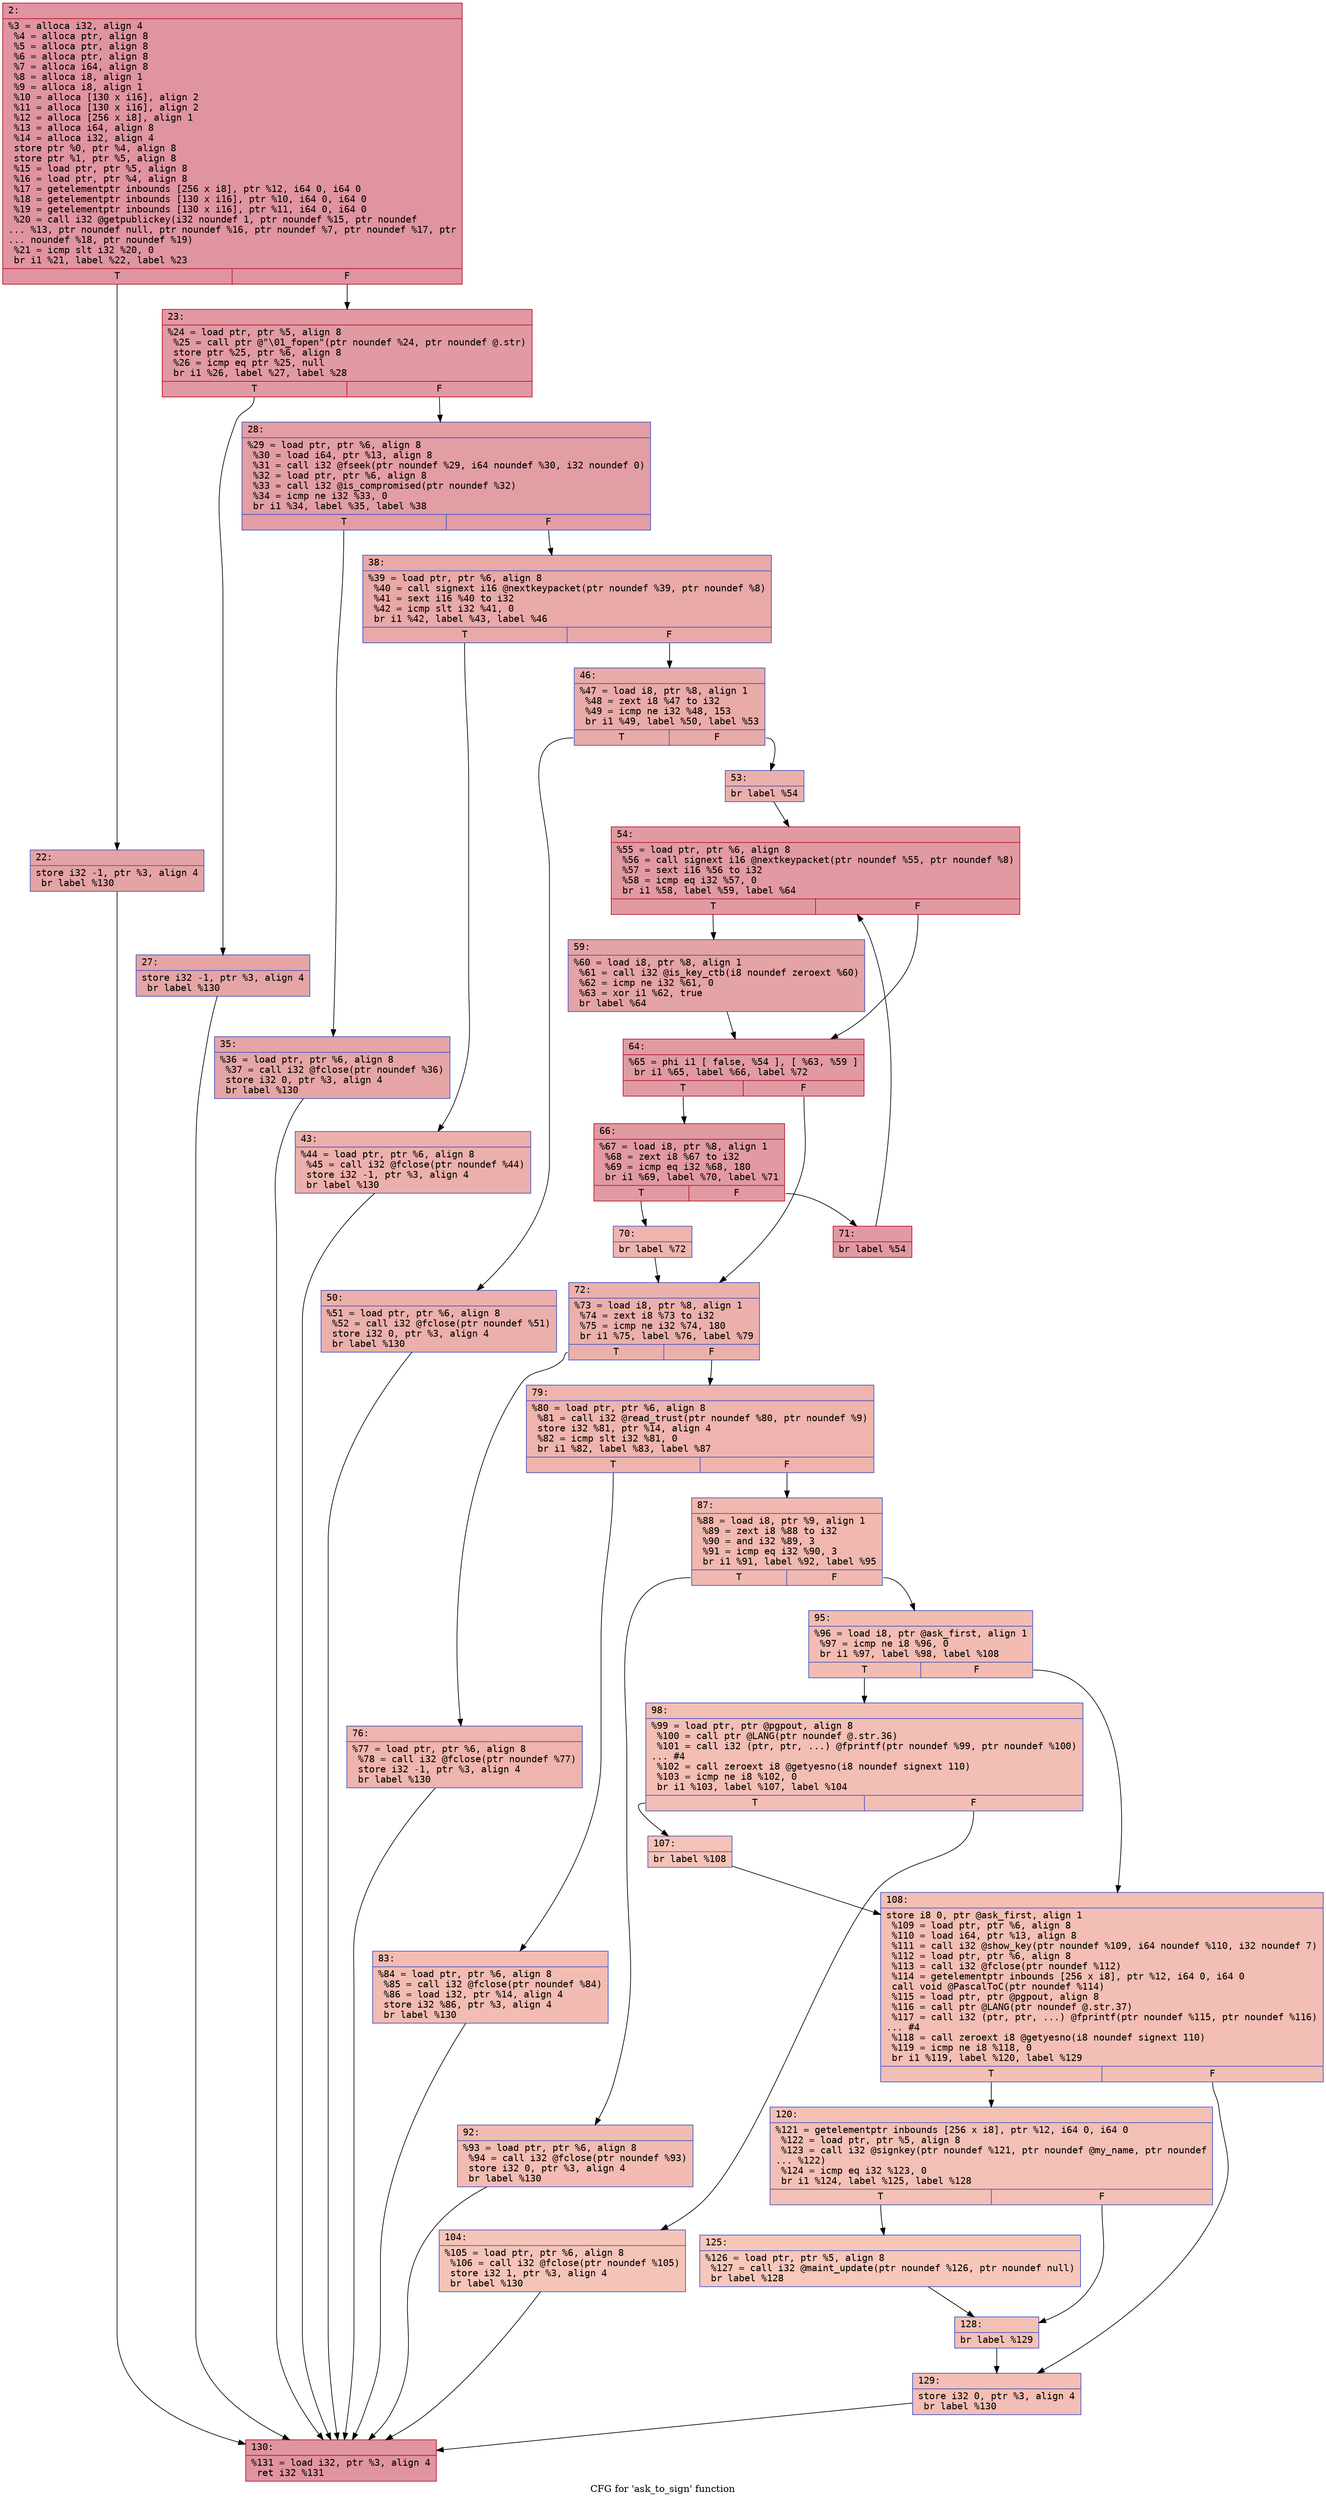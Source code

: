digraph "CFG for 'ask_to_sign' function" {
	label="CFG for 'ask_to_sign' function";

	Node0x600001f73070 [shape=record,color="#b70d28ff", style=filled, fillcolor="#b70d2870" fontname="Courier",label="{2:\l|  %3 = alloca i32, align 4\l  %4 = alloca ptr, align 8\l  %5 = alloca ptr, align 8\l  %6 = alloca ptr, align 8\l  %7 = alloca i64, align 8\l  %8 = alloca i8, align 1\l  %9 = alloca i8, align 1\l  %10 = alloca [130 x i16], align 2\l  %11 = alloca [130 x i16], align 2\l  %12 = alloca [256 x i8], align 1\l  %13 = alloca i64, align 8\l  %14 = alloca i32, align 4\l  store ptr %0, ptr %4, align 8\l  store ptr %1, ptr %5, align 8\l  %15 = load ptr, ptr %5, align 8\l  %16 = load ptr, ptr %4, align 8\l  %17 = getelementptr inbounds [256 x i8], ptr %12, i64 0, i64 0\l  %18 = getelementptr inbounds [130 x i16], ptr %10, i64 0, i64 0\l  %19 = getelementptr inbounds [130 x i16], ptr %11, i64 0, i64 0\l  %20 = call i32 @getpublickey(i32 noundef 1, ptr noundef %15, ptr noundef\l... %13, ptr noundef null, ptr noundef %16, ptr noundef %7, ptr noundef %17, ptr\l... noundef %18, ptr noundef %19)\l  %21 = icmp slt i32 %20, 0\l  br i1 %21, label %22, label %23\l|{<s0>T|<s1>F}}"];
	Node0x600001f73070:s0 -> Node0x600001f730c0[tooltip="2 -> 22\nProbability 37.50%" ];
	Node0x600001f73070:s1 -> Node0x600001f73110[tooltip="2 -> 23\nProbability 62.50%" ];
	Node0x600001f730c0 [shape=record,color="#3d50c3ff", style=filled, fillcolor="#c32e3170" fontname="Courier",label="{22:\l|  store i32 -1, ptr %3, align 4\l  br label %130\l}"];
	Node0x600001f730c0 -> Node0x600001f73a70[tooltip="22 -> 130\nProbability 100.00%" ];
	Node0x600001f73110 [shape=record,color="#b70d28ff", style=filled, fillcolor="#bb1b2c70" fontname="Courier",label="{23:\l|  %24 = load ptr, ptr %5, align 8\l  %25 = call ptr @\"\\01_fopen\"(ptr noundef %24, ptr noundef @.str)\l  store ptr %25, ptr %6, align 8\l  %26 = icmp eq ptr %25, null\l  br i1 %26, label %27, label %28\l|{<s0>T|<s1>F}}"];
	Node0x600001f73110:s0 -> Node0x600001f73160[tooltip="23 -> 27\nProbability 37.50%" ];
	Node0x600001f73110:s1 -> Node0x600001f731b0[tooltip="23 -> 28\nProbability 62.50%" ];
	Node0x600001f73160 [shape=record,color="#3d50c3ff", style=filled, fillcolor="#c5333470" fontname="Courier",label="{27:\l|  store i32 -1, ptr %3, align 4\l  br label %130\l}"];
	Node0x600001f73160 -> Node0x600001f73a70[tooltip="27 -> 130\nProbability 100.00%" ];
	Node0x600001f731b0 [shape=record,color="#3d50c3ff", style=filled, fillcolor="#be242e70" fontname="Courier",label="{28:\l|  %29 = load ptr, ptr %6, align 8\l  %30 = load i64, ptr %13, align 8\l  %31 = call i32 @fseek(ptr noundef %29, i64 noundef %30, i32 noundef 0)\l  %32 = load ptr, ptr %6, align 8\l  %33 = call i32 @is_compromised(ptr noundef %32)\l  %34 = icmp ne i32 %33, 0\l  br i1 %34, label %35, label %38\l|{<s0>T|<s1>F}}"];
	Node0x600001f731b0:s0 -> Node0x600001f73200[tooltip="28 -> 35\nProbability 62.50%" ];
	Node0x600001f731b0:s1 -> Node0x600001f73250[tooltip="28 -> 38\nProbability 37.50%" ];
	Node0x600001f73200 [shape=record,color="#3d50c3ff", style=filled, fillcolor="#c5333470" fontname="Courier",label="{35:\l|  %36 = load ptr, ptr %6, align 8\l  %37 = call i32 @fclose(ptr noundef %36)\l  store i32 0, ptr %3, align 4\l  br label %130\l}"];
	Node0x600001f73200 -> Node0x600001f73a70[tooltip="35 -> 130\nProbability 100.00%" ];
	Node0x600001f73250 [shape=record,color="#3d50c3ff", style=filled, fillcolor="#ca3b3770" fontname="Courier",label="{38:\l|  %39 = load ptr, ptr %6, align 8\l  %40 = call signext i16 @nextkeypacket(ptr noundef %39, ptr noundef %8)\l  %41 = sext i16 %40 to i32\l  %42 = icmp slt i32 %41, 0\l  br i1 %42, label %43, label %46\l|{<s0>T|<s1>F}}"];
	Node0x600001f73250:s0 -> Node0x600001f732a0[tooltip="38 -> 43\nProbability 37.50%" ];
	Node0x600001f73250:s1 -> Node0x600001f732f0[tooltip="38 -> 46\nProbability 62.50%" ];
	Node0x600001f732a0 [shape=record,color="#3d50c3ff", style=filled, fillcolor="#d24b4070" fontname="Courier",label="{43:\l|  %44 = load ptr, ptr %6, align 8\l  %45 = call i32 @fclose(ptr noundef %44)\l  store i32 -1, ptr %3, align 4\l  br label %130\l}"];
	Node0x600001f732a0 -> Node0x600001f73a70[tooltip="43 -> 130\nProbability 100.00%" ];
	Node0x600001f732f0 [shape=record,color="#3d50c3ff", style=filled, fillcolor="#cc403a70" fontname="Courier",label="{46:\l|  %47 = load i8, ptr %8, align 1\l  %48 = zext i8 %47 to i32\l  %49 = icmp ne i32 %48, 153\l  br i1 %49, label %50, label %53\l|{<s0>T|<s1>F}}"];
	Node0x600001f732f0:s0 -> Node0x600001f73340[tooltip="46 -> 50\nProbability 50.00%" ];
	Node0x600001f732f0:s1 -> Node0x600001f73390[tooltip="46 -> 53\nProbability 50.00%" ];
	Node0x600001f73340 [shape=record,color="#3d50c3ff", style=filled, fillcolor="#d24b4070" fontname="Courier",label="{50:\l|  %51 = load ptr, ptr %6, align 8\l  %52 = call i32 @fclose(ptr noundef %51)\l  store i32 0, ptr %3, align 4\l  br label %130\l}"];
	Node0x600001f73340 -> Node0x600001f73a70[tooltip="50 -> 130\nProbability 100.00%" ];
	Node0x600001f73390 [shape=record,color="#3d50c3ff", style=filled, fillcolor="#d24b4070" fontname="Courier",label="{53:\l|  br label %54\l}"];
	Node0x600001f73390 -> Node0x600001f733e0[tooltip="53 -> 54\nProbability 100.00%" ];
	Node0x600001f733e0 [shape=record,color="#b70d28ff", style=filled, fillcolor="#bb1b2c70" fontname="Courier",label="{54:\l|  %55 = load ptr, ptr %6, align 8\l  %56 = call signext i16 @nextkeypacket(ptr noundef %55, ptr noundef %8)\l  %57 = sext i16 %56 to i32\l  %58 = icmp eq i32 %57, 0\l  br i1 %58, label %59, label %64\l|{<s0>T|<s1>F}}"];
	Node0x600001f733e0:s0 -> Node0x600001f73430[tooltip="54 -> 59\nProbability 37.50%" ];
	Node0x600001f733e0:s1 -> Node0x600001f73480[tooltip="54 -> 64\nProbability 62.50%" ];
	Node0x600001f73430 [shape=record,color="#3d50c3ff", style=filled, fillcolor="#c32e3170" fontname="Courier",label="{59:\l|  %60 = load i8, ptr %8, align 1\l  %61 = call i32 @is_key_ctb(i8 noundef zeroext %60)\l  %62 = icmp ne i32 %61, 0\l  %63 = xor i1 %62, true\l  br label %64\l}"];
	Node0x600001f73430 -> Node0x600001f73480[tooltip="59 -> 64\nProbability 100.00%" ];
	Node0x600001f73480 [shape=record,color="#b70d28ff", style=filled, fillcolor="#bb1b2c70" fontname="Courier",label="{64:\l|  %65 = phi i1 [ false, %54 ], [ %63, %59 ]\l  br i1 %65, label %66, label %72\l|{<s0>T|<s1>F}}"];
	Node0x600001f73480:s0 -> Node0x600001f734d0[tooltip="64 -> 66\nProbability 96.88%" ];
	Node0x600001f73480:s1 -> Node0x600001f735c0[tooltip="64 -> 72\nProbability 3.12%" ];
	Node0x600001f734d0 [shape=record,color="#b70d28ff", style=filled, fillcolor="#bb1b2c70" fontname="Courier",label="{66:\l|  %67 = load i8, ptr %8, align 1\l  %68 = zext i8 %67 to i32\l  %69 = icmp eq i32 %68, 180\l  br i1 %69, label %70, label %71\l|{<s0>T|<s1>F}}"];
	Node0x600001f734d0:s0 -> Node0x600001f73520[tooltip="66 -> 70\nProbability 3.12%" ];
	Node0x600001f734d0:s1 -> Node0x600001f73570[tooltip="66 -> 71\nProbability 96.88%" ];
	Node0x600001f73520 [shape=record,color="#3d50c3ff", style=filled, fillcolor="#d8564670" fontname="Courier",label="{70:\l|  br label %72\l}"];
	Node0x600001f73520 -> Node0x600001f735c0[tooltip="70 -> 72\nProbability 100.00%" ];
	Node0x600001f73570 [shape=record,color="#b70d28ff", style=filled, fillcolor="#bb1b2c70" fontname="Courier",label="{71:\l|  br label %54\l}"];
	Node0x600001f73570 -> Node0x600001f733e0[tooltip="71 -> 54\nProbability 100.00%" ];
	Node0x600001f735c0 [shape=record,color="#3d50c3ff", style=filled, fillcolor="#d24b4070" fontname="Courier",label="{72:\l|  %73 = load i8, ptr %8, align 1\l  %74 = zext i8 %73 to i32\l  %75 = icmp ne i32 %74, 180\l  br i1 %75, label %76, label %79\l|{<s0>T|<s1>F}}"];
	Node0x600001f735c0:s0 -> Node0x600001f73610[tooltip="72 -> 76\nProbability 50.00%" ];
	Node0x600001f735c0:s1 -> Node0x600001f73660[tooltip="72 -> 79\nProbability 50.00%" ];
	Node0x600001f73610 [shape=record,color="#3d50c3ff", style=filled, fillcolor="#d8564670" fontname="Courier",label="{76:\l|  %77 = load ptr, ptr %6, align 8\l  %78 = call i32 @fclose(ptr noundef %77)\l  store i32 -1, ptr %3, align 4\l  br label %130\l}"];
	Node0x600001f73610 -> Node0x600001f73a70[tooltip="76 -> 130\nProbability 100.00%" ];
	Node0x600001f73660 [shape=record,color="#3d50c3ff", style=filled, fillcolor="#d8564670" fontname="Courier",label="{79:\l|  %80 = load ptr, ptr %6, align 8\l  %81 = call i32 @read_trust(ptr noundef %80, ptr noundef %9)\l  store i32 %81, ptr %14, align 4\l  %82 = icmp slt i32 %81, 0\l  br i1 %82, label %83, label %87\l|{<s0>T|<s1>F}}"];
	Node0x600001f73660:s0 -> Node0x600001f736b0[tooltip="79 -> 83\nProbability 37.50%" ];
	Node0x600001f73660:s1 -> Node0x600001f73700[tooltip="79 -> 87\nProbability 62.50%" ];
	Node0x600001f736b0 [shape=record,color="#3d50c3ff", style=filled, fillcolor="#e1675170" fontname="Courier",label="{83:\l|  %84 = load ptr, ptr %6, align 8\l  %85 = call i32 @fclose(ptr noundef %84)\l  %86 = load i32, ptr %14, align 4\l  store i32 %86, ptr %3, align 4\l  br label %130\l}"];
	Node0x600001f736b0 -> Node0x600001f73a70[tooltip="83 -> 130\nProbability 100.00%" ];
	Node0x600001f73700 [shape=record,color="#3d50c3ff", style=filled, fillcolor="#dc5d4a70" fontname="Courier",label="{87:\l|  %88 = load i8, ptr %9, align 1\l  %89 = zext i8 %88 to i32\l  %90 = and i32 %89, 3\l  %91 = icmp eq i32 %90, 3\l  br i1 %91, label %92, label %95\l|{<s0>T|<s1>F}}"];
	Node0x600001f73700:s0 -> Node0x600001f73750[tooltip="87 -> 92\nProbability 50.00%" ];
	Node0x600001f73700:s1 -> Node0x600001f737a0[tooltip="87 -> 95\nProbability 50.00%" ];
	Node0x600001f73750 [shape=record,color="#3d50c3ff", style=filled, fillcolor="#e1675170" fontname="Courier",label="{92:\l|  %93 = load ptr, ptr %6, align 8\l  %94 = call i32 @fclose(ptr noundef %93)\l  store i32 0, ptr %3, align 4\l  br label %130\l}"];
	Node0x600001f73750 -> Node0x600001f73a70[tooltip="92 -> 130\nProbability 100.00%" ];
	Node0x600001f737a0 [shape=record,color="#3d50c3ff", style=filled, fillcolor="#e1675170" fontname="Courier",label="{95:\l|  %96 = load i8, ptr @ask_first, align 1\l  %97 = icmp ne i8 %96, 0\l  br i1 %97, label %98, label %108\l|{<s0>T|<s1>F}}"];
	Node0x600001f737a0:s0 -> Node0x600001f737f0[tooltip="95 -> 98\nProbability 62.50%" ];
	Node0x600001f737a0:s1 -> Node0x600001f738e0[tooltip="95 -> 108\nProbability 37.50%" ];
	Node0x600001f737f0 [shape=record,color="#3d50c3ff", style=filled, fillcolor="#e36c5570" fontname="Courier",label="{98:\l|  %99 = load ptr, ptr @pgpout, align 8\l  %100 = call ptr @LANG(ptr noundef @.str.36)\l  %101 = call i32 (ptr, ptr, ...) @fprintf(ptr noundef %99, ptr noundef %100)\l... #4\l  %102 = call zeroext i8 @getyesno(i8 noundef signext 110)\l  %103 = icmp ne i8 %102, 0\l  br i1 %103, label %107, label %104\l|{<s0>T|<s1>F}}"];
	Node0x600001f737f0:s0 -> Node0x600001f73890[tooltip="98 -> 107\nProbability 62.50%" ];
	Node0x600001f737f0:s1 -> Node0x600001f73840[tooltip="98 -> 104\nProbability 37.50%" ];
	Node0x600001f73840 [shape=record,color="#3d50c3ff", style=filled, fillcolor="#e97a5f70" fontname="Courier",label="{104:\l|  %105 = load ptr, ptr %6, align 8\l  %106 = call i32 @fclose(ptr noundef %105)\l  store i32 1, ptr %3, align 4\l  br label %130\l}"];
	Node0x600001f73840 -> Node0x600001f73a70[tooltip="104 -> 130\nProbability 100.00%" ];
	Node0x600001f73890 [shape=record,color="#3d50c3ff", style=filled, fillcolor="#e8765c70" fontname="Courier",label="{107:\l|  br label %108\l}"];
	Node0x600001f73890 -> Node0x600001f738e0[tooltip="107 -> 108\nProbability 100.00%" ];
	Node0x600001f738e0 [shape=record,color="#3d50c3ff", style=filled, fillcolor="#e36c5570" fontname="Courier",label="{108:\l|  store i8 0, ptr @ask_first, align 1\l  %109 = load ptr, ptr %6, align 8\l  %110 = load i64, ptr %13, align 8\l  %111 = call i32 @show_key(ptr noundef %109, i64 noundef %110, i32 noundef 7)\l  %112 = load ptr, ptr %6, align 8\l  %113 = call i32 @fclose(ptr noundef %112)\l  %114 = getelementptr inbounds [256 x i8], ptr %12, i64 0, i64 0\l  call void @PascalToC(ptr noundef %114)\l  %115 = load ptr, ptr @pgpout, align 8\l  %116 = call ptr @LANG(ptr noundef @.str.37)\l  %117 = call i32 (ptr, ptr, ...) @fprintf(ptr noundef %115, ptr noundef %116)\l... #4\l  %118 = call zeroext i8 @getyesno(i8 noundef signext 110)\l  %119 = icmp ne i8 %118, 0\l  br i1 %119, label %120, label %129\l|{<s0>T|<s1>F}}"];
	Node0x600001f738e0:s0 -> Node0x600001f73930[tooltip="108 -> 120\nProbability 62.50%" ];
	Node0x600001f738e0:s1 -> Node0x600001f73a20[tooltip="108 -> 129\nProbability 37.50%" ];
	Node0x600001f73930 [shape=record,color="#3d50c3ff", style=filled, fillcolor="#e5705870" fontname="Courier",label="{120:\l|  %121 = getelementptr inbounds [256 x i8], ptr %12, i64 0, i64 0\l  %122 = load ptr, ptr %5, align 8\l  %123 = call i32 @signkey(ptr noundef %121, ptr noundef @my_name, ptr noundef\l... %122)\l  %124 = icmp eq i32 %123, 0\l  br i1 %124, label %125, label %128\l|{<s0>T|<s1>F}}"];
	Node0x600001f73930:s0 -> Node0x600001f73980[tooltip="120 -> 125\nProbability 37.50%" ];
	Node0x600001f73930:s1 -> Node0x600001f739d0[tooltip="120 -> 128\nProbability 62.50%" ];
	Node0x600001f73980 [shape=record,color="#3d50c3ff", style=filled, fillcolor="#ec7f6370" fontname="Courier",label="{125:\l|  %126 = load ptr, ptr %5, align 8\l  %127 = call i32 @maint_update(ptr noundef %126, ptr noundef null)\l  br label %128\l}"];
	Node0x600001f73980 -> Node0x600001f739d0[tooltip="125 -> 128\nProbability 100.00%" ];
	Node0x600001f739d0 [shape=record,color="#3d50c3ff", style=filled, fillcolor="#e5705870" fontname="Courier",label="{128:\l|  br label %129\l}"];
	Node0x600001f739d0 -> Node0x600001f73a20[tooltip="128 -> 129\nProbability 100.00%" ];
	Node0x600001f73a20 [shape=record,color="#3d50c3ff", style=filled, fillcolor="#e36c5570" fontname="Courier",label="{129:\l|  store i32 0, ptr %3, align 4\l  br label %130\l}"];
	Node0x600001f73a20 -> Node0x600001f73a70[tooltip="129 -> 130\nProbability 100.00%" ];
	Node0x600001f73a70 [shape=record,color="#b70d28ff", style=filled, fillcolor="#b70d2870" fontname="Courier",label="{130:\l|  %131 = load i32, ptr %3, align 4\l  ret i32 %131\l}"];
}
